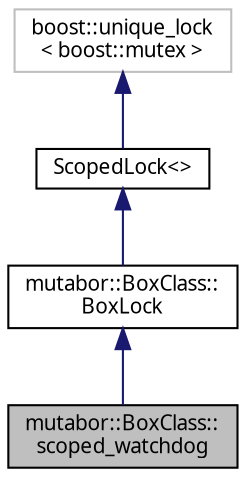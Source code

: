digraph "mutabor::BoxClass::scoped_watchdog"
{
  edge [fontname="Sans",fontsize="10",labelfontname="Sans",labelfontsize="10"];
  node [fontname="Sans",fontsize="10",shape=record];
  Node0 [label="mutabor::BoxClass::\lscoped_watchdog",height=0.2,width=0.4,color="black", fillcolor="grey75", style="filled", fontcolor="black"];
  Node1 -> Node0 [dir="back",color="midnightblue",fontsize="10",style="solid",fontname="Sans"];
  Node1 [label="mutabor::BoxClass::\lBoxLock",height=0.2,width=0.4,color="black", fillcolor="white", style="filled",URL="$d4/d26/structmutabor_1_1BoxClass_1_1BoxLock.html"];
  Node2 -> Node1 [dir="back",color="midnightblue",fontsize="10",style="solid",fontname="Sans"];
  Node2 [label="ScopedLock\<\>",height=0.2,width=0.4,color="black", fillcolor="white", style="filled",URL="$df/d6f/classScopedLock.html"];
  Node3 -> Node2 [dir="back",color="midnightblue",fontsize="10",style="solid",fontname="Sans"];
  Node3 [label="boost::unique_lock\l\< boost::mutex  \>",height=0.2,width=0.4,color="grey75", fillcolor="white", style="filled"];
}
